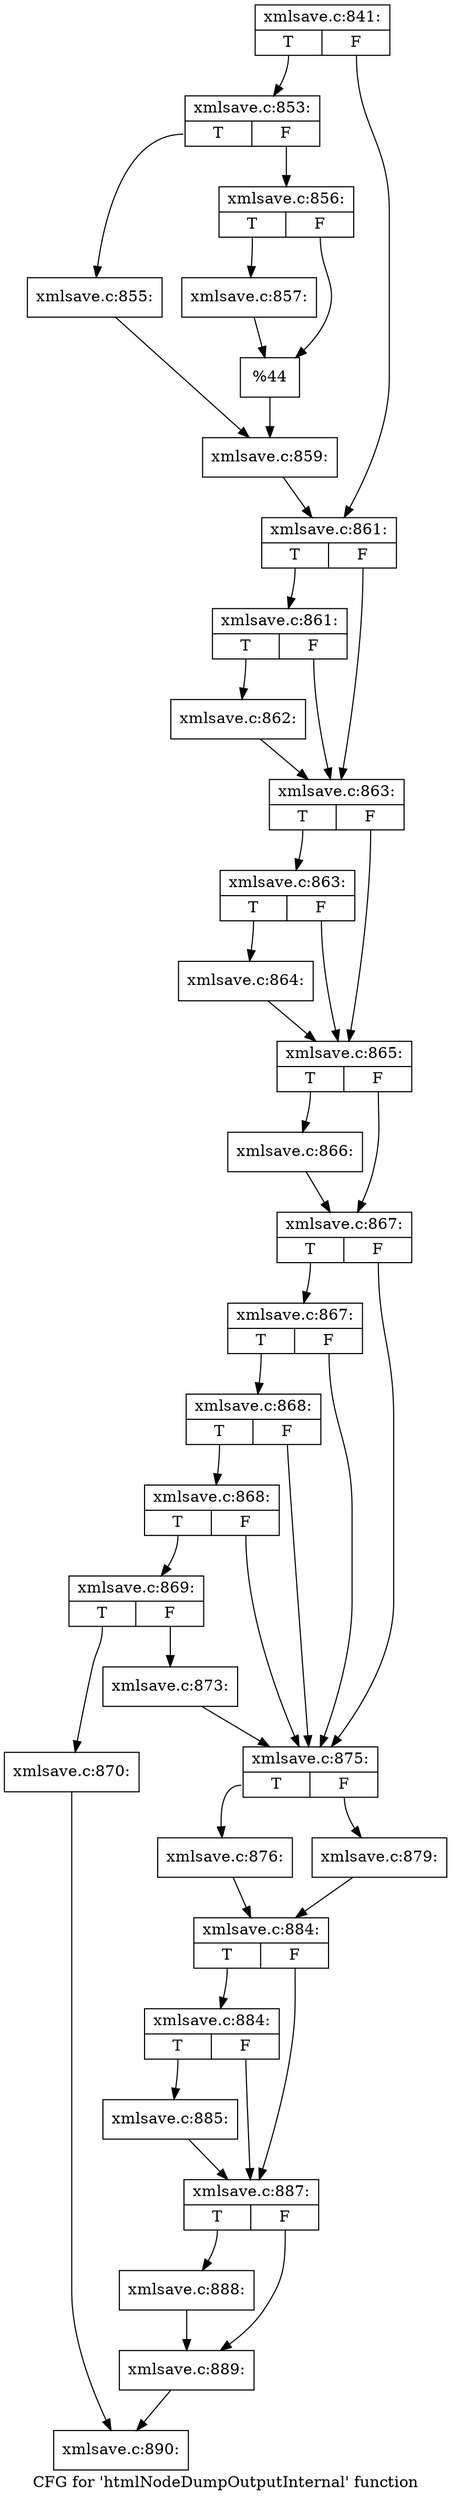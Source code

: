 digraph "CFG for 'htmlNodeDumpOutputInternal' function" {
	label="CFG for 'htmlNodeDumpOutputInternal' function";

	Node0x57f6e70 [shape=record,label="{xmlsave.c:841:|{<s0>T|<s1>F}}"];
	Node0x57f6e70:s0 -> Node0x58218d0;
	Node0x57f6e70:s1 -> Node0x5821920;
	Node0x58218d0 [shape=record,label="{xmlsave.c:853:|{<s0>T|<s1>F}}"];
	Node0x58218d0:s0 -> Node0x5821f20;
	Node0x58218d0:s1 -> Node0x5821fc0;
	Node0x5821f20 [shape=record,label="{xmlsave.c:855:}"];
	Node0x5821f20 -> Node0x5821f70;
	Node0x5821fc0 [shape=record,label="{xmlsave.c:856:|{<s0>T|<s1>F}}"];
	Node0x5821fc0:s0 -> Node0x5822910;
	Node0x5821fc0:s1 -> Node0x5822960;
	Node0x5822910 [shape=record,label="{xmlsave.c:857:}"];
	Node0x5822910 -> Node0x5822960;
	Node0x5822960 [shape=record,label="{%44}"];
	Node0x5822960 -> Node0x5821f70;
	Node0x5821f70 [shape=record,label="{xmlsave.c:859:}"];
	Node0x5821f70 -> Node0x5821920;
	Node0x5821920 [shape=record,label="{xmlsave.c:861:|{<s0>T|<s1>F}}"];
	Node0x5821920:s0 -> Node0x58233a0;
	Node0x5821920:s1 -> Node0x5823350;
	Node0x58233a0 [shape=record,label="{xmlsave.c:861:|{<s0>T|<s1>F}}"];
	Node0x58233a0:s0 -> Node0x5823300;
	Node0x58233a0:s1 -> Node0x5823350;
	Node0x5823300 [shape=record,label="{xmlsave.c:862:}"];
	Node0x5823300 -> Node0x5823350;
	Node0x5823350 [shape=record,label="{xmlsave.c:863:|{<s0>T|<s1>F}}"];
	Node0x5823350:s0 -> Node0x5823cc0;
	Node0x5823350:s1 -> Node0x5823c70;
	Node0x5823cc0 [shape=record,label="{xmlsave.c:863:|{<s0>T|<s1>F}}"];
	Node0x5823cc0:s0 -> Node0x5823c20;
	Node0x5823cc0:s1 -> Node0x5823c70;
	Node0x5823c20 [shape=record,label="{xmlsave.c:864:}"];
	Node0x5823c20 -> Node0x5823c70;
	Node0x5823c70 [shape=record,label="{xmlsave.c:865:|{<s0>T|<s1>F}}"];
	Node0x5823c70:s0 -> Node0x5824450;
	Node0x5823c70:s1 -> Node0x58244a0;
	Node0x5824450 [shape=record,label="{xmlsave.c:866:}"];
	Node0x5824450 -> Node0x58244a0;
	Node0x58244a0 [shape=record,label="{xmlsave.c:867:|{<s0>T|<s1>F}}"];
	Node0x58244a0:s0 -> Node0x5824b00;
	Node0x58244a0:s1 -> Node0x58249b0;
	Node0x5824b00 [shape=record,label="{xmlsave.c:867:|{<s0>T|<s1>F}}"];
	Node0x5824b00:s0 -> Node0x5824a80;
	Node0x5824b00:s1 -> Node0x58249b0;
	Node0x5824a80 [shape=record,label="{xmlsave.c:868:|{<s0>T|<s1>F}}"];
	Node0x5824a80:s0 -> Node0x5824a00;
	Node0x5824a80:s1 -> Node0x58249b0;
	Node0x5824a00 [shape=record,label="{xmlsave.c:868:|{<s0>T|<s1>F}}"];
	Node0x5824a00:s0 -> Node0x5824960;
	Node0x5824a00:s1 -> Node0x58249b0;
	Node0x5824960 [shape=record,label="{xmlsave.c:869:|{<s0>T|<s1>F}}"];
	Node0x5824960:s0 -> Node0x5825750;
	Node0x5824960:s1 -> Node0x58257a0;
	Node0x5825750 [shape=record,label="{xmlsave.c:870:}"];
	Node0x5825750 -> Node0x581f600;
	Node0x58257a0 [shape=record,label="{xmlsave.c:873:}"];
	Node0x58257a0 -> Node0x58249b0;
	Node0x58249b0 [shape=record,label="{xmlsave.c:875:|{<s0>T|<s1>F}}"];
	Node0x58249b0:s0 -> Node0x5826330;
	Node0x58249b0:s1 -> Node0x58263d0;
	Node0x5826330 [shape=record,label="{xmlsave.c:876:}"];
	Node0x5826330 -> Node0x5826380;
	Node0x58263d0 [shape=record,label="{xmlsave.c:879:}"];
	Node0x58263d0 -> Node0x5826380;
	Node0x5826380 [shape=record,label="{xmlsave.c:884:|{<s0>T|<s1>F}}"];
	Node0x5826380:s0 -> Node0x58273f0;
	Node0x5826380:s1 -> Node0x5827440;
	Node0x58273f0 [shape=record,label="{xmlsave.c:884:|{<s0>T|<s1>F}}"];
	Node0x58273f0:s0 -> Node0x5827110;
	Node0x58273f0:s1 -> Node0x5827440;
	Node0x5827110 [shape=record,label="{xmlsave.c:885:}"];
	Node0x5827110 -> Node0x5827440;
	Node0x5827440 [shape=record,label="{xmlsave.c:887:|{<s0>T|<s1>F}}"];
	Node0x5827440:s0 -> Node0x5826bd0;
	Node0x5827440:s1 -> Node0x5826c80;
	Node0x5826bd0 [shape=record,label="{xmlsave.c:888:}"];
	Node0x5826bd0 -> Node0x5826c80;
	Node0x5826c80 [shape=record,label="{xmlsave.c:889:}"];
	Node0x5826c80 -> Node0x581f600;
	Node0x581f600 [shape=record,label="{xmlsave.c:890:}"];
}
